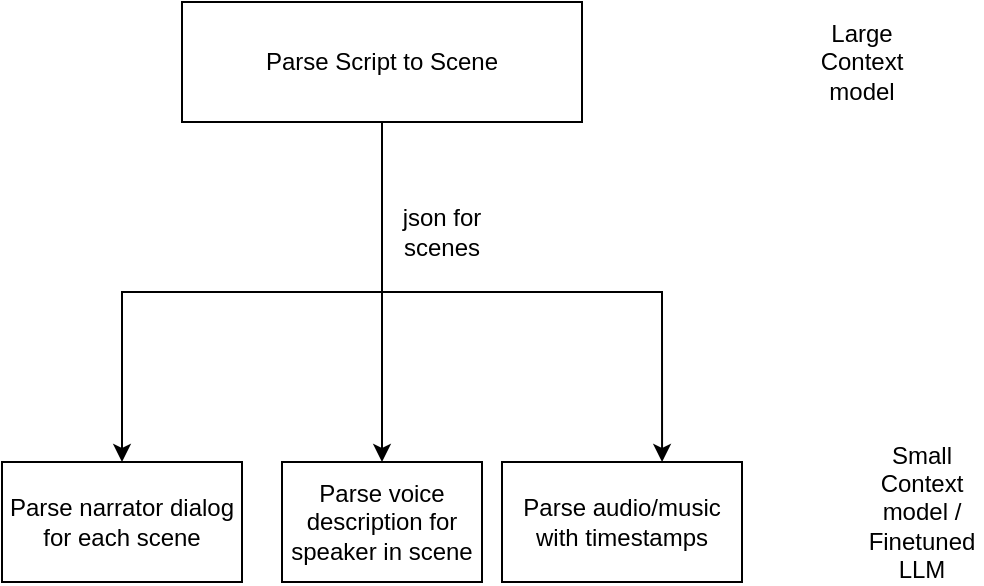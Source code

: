 <mxfile version="26.0.11">
  <diagram name="Page-1" id="hFceypMyZpUwmpuC60hw">
    <mxGraphModel dx="1364" dy="795" grid="1" gridSize="10" guides="1" tooltips="1" connect="1" arrows="1" fold="1" page="1" pageScale="1" pageWidth="850" pageHeight="1100" math="0" shadow="0">
      <root>
        <mxCell id="0" />
        <mxCell id="1" parent="0" />
        <mxCell id="Aj9yOCtGMNlafGizxDjU-3" value="" style="edgeStyle=orthogonalEdgeStyle;rounded=0;orthogonalLoop=1;jettySize=auto;html=1;" edge="1" parent="1" source="Aj9yOCtGMNlafGizxDjU-1" target="Aj9yOCtGMNlafGizxDjU-2">
          <mxGeometry relative="1" as="geometry" />
        </mxCell>
        <mxCell id="Aj9yOCtGMNlafGizxDjU-10" style="edgeStyle=orthogonalEdgeStyle;rounded=0;orthogonalLoop=1;jettySize=auto;html=1;" edge="1" parent="1" source="Aj9yOCtGMNlafGizxDjU-1" target="Aj9yOCtGMNlafGizxDjU-5">
          <mxGeometry relative="1" as="geometry" />
        </mxCell>
        <mxCell id="Aj9yOCtGMNlafGizxDjU-1" value="Parse Script to Scene" style="rounded=0;whiteSpace=wrap;html=1;" vertex="1" parent="1">
          <mxGeometry x="300" y="90" width="200" height="60" as="geometry" />
        </mxCell>
        <mxCell id="Aj9yOCtGMNlafGizxDjU-2" value="Parse voice description for speaker in scene" style="rounded=0;whiteSpace=wrap;html=1;" vertex="1" parent="1">
          <mxGeometry x="350" y="320" width="100" height="60" as="geometry" />
        </mxCell>
        <mxCell id="Aj9yOCtGMNlafGizxDjU-4" value="&lt;div&gt;json for scenes&lt;/div&gt;" style="text;html=1;align=center;verticalAlign=middle;whiteSpace=wrap;rounded=0;" vertex="1" parent="1">
          <mxGeometry x="400" y="190" width="60" height="30" as="geometry" />
        </mxCell>
        <mxCell id="Aj9yOCtGMNlafGizxDjU-5" value="&lt;div&gt;Parse narrator dialog&lt;/div&gt;&lt;div&gt;for each scene&lt;br&gt;&lt;/div&gt;" style="rounded=0;whiteSpace=wrap;html=1;" vertex="1" parent="1">
          <mxGeometry x="210" y="320" width="120" height="60" as="geometry" />
        </mxCell>
        <mxCell id="Aj9yOCtGMNlafGizxDjU-6" value="Parse audio/music with timestamps" style="rounded=0;whiteSpace=wrap;html=1;" vertex="1" parent="1">
          <mxGeometry x="460" y="320" width="120" height="60" as="geometry" />
        </mxCell>
        <mxCell id="Aj9yOCtGMNlafGizxDjU-8" style="edgeStyle=orthogonalEdgeStyle;rounded=0;orthogonalLoop=1;jettySize=auto;html=1;entryX=0.667;entryY=0;entryDx=0;entryDy=0;entryPerimeter=0;" edge="1" parent="1" source="Aj9yOCtGMNlafGizxDjU-1" target="Aj9yOCtGMNlafGizxDjU-6">
          <mxGeometry relative="1" as="geometry" />
        </mxCell>
        <mxCell id="Aj9yOCtGMNlafGizxDjU-11" value="&lt;div&gt;Large Context model&lt;/div&gt;" style="text;html=1;align=center;verticalAlign=middle;whiteSpace=wrap;rounded=0;" vertex="1" parent="1">
          <mxGeometry x="610" y="105" width="60" height="30" as="geometry" />
        </mxCell>
        <mxCell id="Aj9yOCtGMNlafGizxDjU-12" value="&lt;div&gt;Small Context model /&lt;/div&gt;&lt;div&gt;Finetuned LLM&lt;br&gt;&lt;/div&gt;" style="text;html=1;align=center;verticalAlign=middle;whiteSpace=wrap;rounded=0;" vertex="1" parent="1">
          <mxGeometry x="640" y="330" width="60" height="30" as="geometry" />
        </mxCell>
      </root>
    </mxGraphModel>
  </diagram>
</mxfile>
